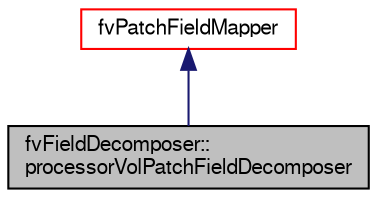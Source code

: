 digraph "fvFieldDecomposer::processorVolPatchFieldDecomposer"
{
  bgcolor="transparent";
  edge [fontname="FreeSans",fontsize="10",labelfontname="FreeSans",labelfontsize="10"];
  node [fontname="FreeSans",fontsize="10",shape=record];
  Node1 [label="fvFieldDecomposer::\lprocessorVolPatchFieldDecomposer",height=0.2,width=0.4,color="black", fillcolor="grey75", style="filled" fontcolor="black"];
  Node2 -> Node1 [dir="back",color="midnightblue",fontsize="10",style="solid",fontname="FreeSans"];
  Node2 [label="fvPatchFieldMapper",height=0.2,width=0.4,color="red",URL="$a00862.html",tooltip="Foam::fvPatchFieldMapper. "];
}
